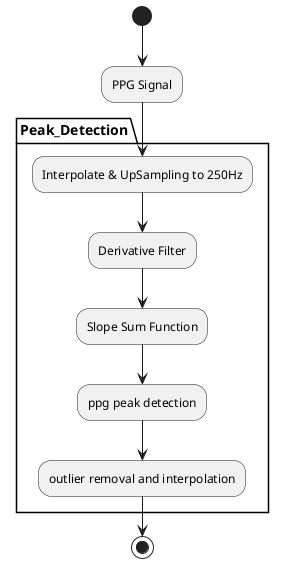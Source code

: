 @startuml

(*) --> "PPG Signal"
partition Peak_Detection {
--> "Interpolate & UpSampling to 250Hz"
--> "Derivative Filter"
--> "Slope Sum Function"
--> "ppg peak detection"
--> "outlier removal and interpolation"
}

--> (*)
@enduml